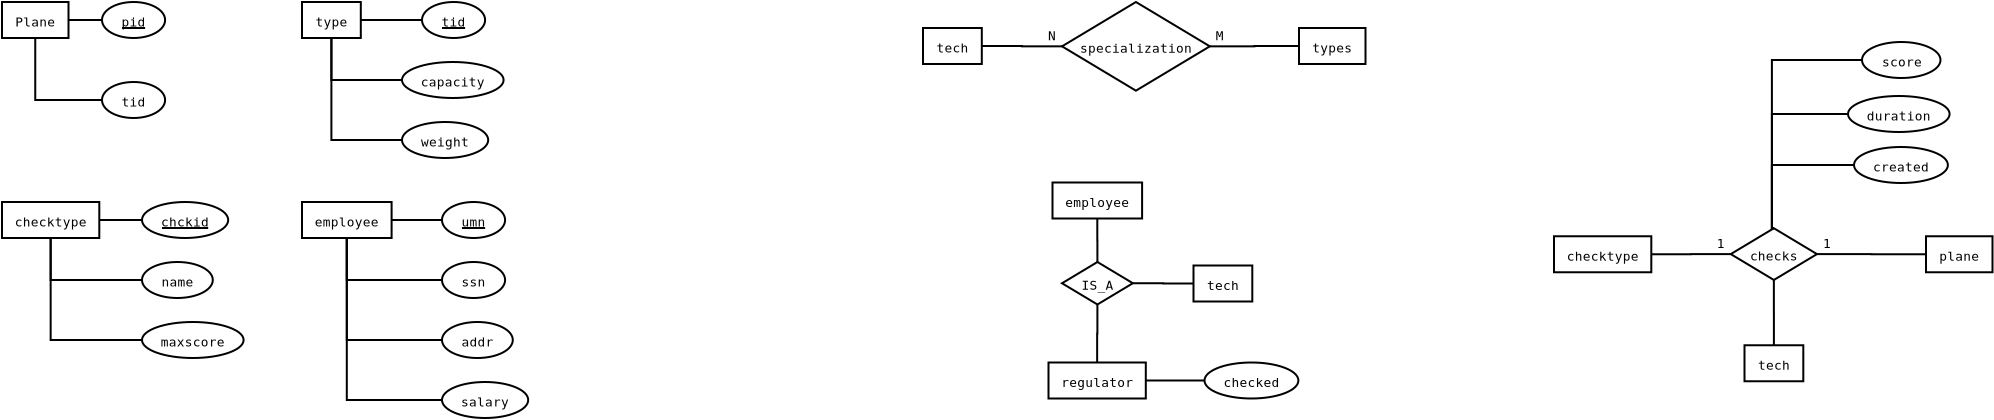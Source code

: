 <?xml version="1.0" encoding="UTF-8"?>
<dia:diagram xmlns:dia="http://www.lysator.liu.se/~alla/dia/">
  <dia:layer name="Background" visible="true" active="true">
    <dia:group>
      <dia:object type="ER - Attribute" version="0" id="O0">
        <dia:attribute name="obj_pos">
          <dia:point val="78,2"/>
        </dia:attribute>
        <dia:attribute name="obj_bb">
          <dia:rectangle val="77.95,1.95;81.975,3.85"/>
        </dia:attribute>
        <dia:attribute name="elem_corner">
          <dia:point val="78,2"/>
        </dia:attribute>
        <dia:attribute name="elem_width">
          <dia:real val="3.925"/>
        </dia:attribute>
        <dia:attribute name="elem_height">
          <dia:real val="1.8"/>
        </dia:attribute>
        <dia:attribute name="border_width">
          <dia:real val="0.1"/>
        </dia:attribute>
        <dia:attribute name="border_color">
          <dia:color val="#000000"/>
        </dia:attribute>
        <dia:attribute name="inner_color">
          <dia:color val="#ffffff"/>
        </dia:attribute>
        <dia:attribute name="name">
          <dia:string>#score#</dia:string>
        </dia:attribute>
        <dia:attribute name="key">
          <dia:boolean val="false"/>
        </dia:attribute>
        <dia:attribute name="weak_key">
          <dia:boolean val="false"/>
        </dia:attribute>
        <dia:attribute name="derived">
          <dia:boolean val="false"/>
        </dia:attribute>
        <dia:attribute name="multivalued">
          <dia:boolean val="false"/>
        </dia:attribute>
        <dia:attribute name="font">
          <dia:font family="monospace" style="0" name="Courier"/>
        </dia:attribute>
        <dia:attribute name="font_height">
          <dia:real val="0.8"/>
        </dia:attribute>
      </dia:object>
      <dia:group>
        <dia:object type="ER - Relationship" version="0" id="O1">
          <dia:attribute name="obj_pos">
            <dia:point val="71.438,11.312"/>
          </dia:attribute>
          <dia:attribute name="obj_bb">
            <dia:rectangle val="70.703,11.262;76.483,13.948"/>
          </dia:attribute>
          <dia:attribute name="elem_corner">
            <dia:point val="71.438,11.312"/>
          </dia:attribute>
          <dia:attribute name="elem_width">
            <dia:real val="4.31"/>
          </dia:attribute>
          <dia:attribute name="elem_height">
            <dia:real val="2.586"/>
          </dia:attribute>
          <dia:attribute name="border_width">
            <dia:real val="0.1"/>
          </dia:attribute>
          <dia:attribute name="border_color">
            <dia:color val="#000000"/>
          </dia:attribute>
          <dia:attribute name="inner_color">
            <dia:color val="#ffffff"/>
          </dia:attribute>
          <dia:attribute name="name">
            <dia:string>#checks#</dia:string>
          </dia:attribute>
          <dia:attribute name="left_card">
            <dia:string>#1#</dia:string>
          </dia:attribute>
          <dia:attribute name="right_card">
            <dia:string>#1#</dia:string>
          </dia:attribute>
          <dia:attribute name="identifying">
            <dia:boolean val="false"/>
          </dia:attribute>
          <dia:attribute name="rotated">
            <dia:boolean val="false"/>
          </dia:attribute>
          <dia:attribute name="font">
            <dia:font family="monospace" style="0" name="Courier"/>
          </dia:attribute>
          <dia:attribute name="font_height">
            <dia:real val="0.8"/>
          </dia:attribute>
        </dia:object>
        <dia:object type="ER - Entity" version="0" id="O2">
          <dia:attribute name="obj_pos">
            <dia:point val="62.6,11.713"/>
          </dia:attribute>
          <dia:attribute name="obj_bb">
            <dia:rectangle val="62.55,11.662;67.515,13.562"/>
          </dia:attribute>
          <dia:attribute name="elem_corner">
            <dia:point val="62.6,11.713"/>
          </dia:attribute>
          <dia:attribute name="elem_width">
            <dia:real val="4.865"/>
          </dia:attribute>
          <dia:attribute name="elem_height">
            <dia:real val="1.8"/>
          </dia:attribute>
          <dia:attribute name="border_width">
            <dia:real val="0.1"/>
          </dia:attribute>
          <dia:attribute name="border_color">
            <dia:color val="#000000"/>
          </dia:attribute>
          <dia:attribute name="inner_color">
            <dia:color val="#ffffff"/>
          </dia:attribute>
          <dia:attribute name="name">
            <dia:string>#checktype#</dia:string>
          </dia:attribute>
          <dia:attribute name="weak">
            <dia:boolean val="false"/>
          </dia:attribute>
          <dia:attribute name="associative">
            <dia:boolean val="false"/>
          </dia:attribute>
          <dia:attribute name="font">
            <dia:font family="monospace" style="0" name="Courier"/>
          </dia:attribute>
          <dia:attribute name="font_height">
            <dia:real val="0.8"/>
          </dia:attribute>
        </dia:object>
        <dia:object type="ER - Participation" version="1" id="O3">
          <dia:attribute name="obj_pos">
            <dia:point val="67.465,12.613"/>
          </dia:attribute>
          <dia:attribute name="obj_bb">
            <dia:rectangle val="67.415,12.556;71.487,12.662"/>
          </dia:attribute>
          <dia:attribute name="orth_points">
            <dia:point val="67.465,12.613"/>
            <dia:point val="69.451,12.613"/>
            <dia:point val="69.451,12.605"/>
            <dia:point val="71.438,12.605"/>
          </dia:attribute>
          <dia:attribute name="orth_orient">
            <dia:enum val="0"/>
            <dia:enum val="1"/>
            <dia:enum val="0"/>
          </dia:attribute>
          <dia:attribute name="autorouting">
            <dia:boolean val="true"/>
          </dia:attribute>
          <dia:attribute name="total">
            <dia:boolean val="false"/>
          </dia:attribute>
          <dia:connections>
            <dia:connection handle="0" to="O2" connection="4"/>
            <dia:connection handle="1" to="O1" connection="0"/>
          </dia:connections>
        </dia:object>
        <dia:object type="ER - Entity" version="0" id="O4">
          <dia:attribute name="obj_pos">
            <dia:point val="81.2,11.713"/>
          </dia:attribute>
          <dia:attribute name="obj_bb">
            <dia:rectangle val="81.15,11.662;84.575,13.562"/>
          </dia:attribute>
          <dia:attribute name="elem_corner">
            <dia:point val="81.2,11.713"/>
          </dia:attribute>
          <dia:attribute name="elem_width">
            <dia:real val="3.325"/>
          </dia:attribute>
          <dia:attribute name="elem_height">
            <dia:real val="1.8"/>
          </dia:attribute>
          <dia:attribute name="border_width">
            <dia:real val="0.1"/>
          </dia:attribute>
          <dia:attribute name="border_color">
            <dia:color val="#000000"/>
          </dia:attribute>
          <dia:attribute name="inner_color">
            <dia:color val="#ffffff"/>
          </dia:attribute>
          <dia:attribute name="name">
            <dia:string>#plane#</dia:string>
          </dia:attribute>
          <dia:attribute name="weak">
            <dia:boolean val="false"/>
          </dia:attribute>
          <dia:attribute name="associative">
            <dia:boolean val="false"/>
          </dia:attribute>
          <dia:attribute name="font">
            <dia:font family="monospace" style="0" name="Courier"/>
          </dia:attribute>
          <dia:attribute name="font_height">
            <dia:real val="0.8"/>
          </dia:attribute>
        </dia:object>
        <dia:object type="ER - Participation" version="1" id="O5">
          <dia:attribute name="obj_pos">
            <dia:point val="75.748,12.605"/>
          </dia:attribute>
          <dia:attribute name="obj_bb">
            <dia:rectangle val="75.698,12.556;81.25,12.662"/>
          </dia:attribute>
          <dia:attribute name="orth_points">
            <dia:point val="75.748,12.605"/>
            <dia:point val="78.474,12.605"/>
            <dia:point val="78.474,12.613"/>
            <dia:point val="81.2,12.613"/>
          </dia:attribute>
          <dia:attribute name="orth_orient">
            <dia:enum val="0"/>
            <dia:enum val="1"/>
            <dia:enum val="0"/>
          </dia:attribute>
          <dia:attribute name="autorouting">
            <dia:boolean val="true"/>
          </dia:attribute>
          <dia:attribute name="total">
            <dia:boolean val="false"/>
          </dia:attribute>
          <dia:connections>
            <dia:connection handle="0" to="O1" connection="4"/>
            <dia:connection handle="1" to="O4" connection="3"/>
          </dia:connections>
        </dia:object>
        <dia:object type="ER - Entity" version="0" id="O6">
          <dia:attribute name="obj_pos">
            <dia:point val="72.125,17.163"/>
          </dia:attribute>
          <dia:attribute name="obj_bb">
            <dia:rectangle val="72.075,17.113;75.115,19.012"/>
          </dia:attribute>
          <dia:attribute name="elem_corner">
            <dia:point val="72.125,17.163"/>
          </dia:attribute>
          <dia:attribute name="elem_width">
            <dia:real val="2.94"/>
          </dia:attribute>
          <dia:attribute name="elem_height">
            <dia:real val="1.8"/>
          </dia:attribute>
          <dia:attribute name="border_width">
            <dia:real val="0.1"/>
          </dia:attribute>
          <dia:attribute name="border_color">
            <dia:color val="#000000"/>
          </dia:attribute>
          <dia:attribute name="inner_color">
            <dia:color val="#ffffff"/>
          </dia:attribute>
          <dia:attribute name="name">
            <dia:string>#tech#</dia:string>
          </dia:attribute>
          <dia:attribute name="weak">
            <dia:boolean val="false"/>
          </dia:attribute>
          <dia:attribute name="associative">
            <dia:boolean val="false"/>
          </dia:attribute>
          <dia:attribute name="font">
            <dia:font family="monospace" style="0" name="Courier"/>
          </dia:attribute>
          <dia:attribute name="font_height">
            <dia:real val="0.8"/>
          </dia:attribute>
        </dia:object>
        <dia:object type="ER - Participation" version="1" id="O7">
          <dia:attribute name="obj_pos">
            <dia:point val="73.593,13.899"/>
          </dia:attribute>
          <dia:attribute name="obj_bb">
            <dia:rectangle val="73.543,13.848;73.645,17.212"/>
          </dia:attribute>
          <dia:attribute name="orth_points">
            <dia:point val="73.593,13.899"/>
            <dia:point val="73.593,15.53"/>
            <dia:point val="73.595,15.53"/>
            <dia:point val="73.595,17.163"/>
          </dia:attribute>
          <dia:attribute name="orth_orient">
            <dia:enum val="1"/>
            <dia:enum val="0"/>
            <dia:enum val="1"/>
          </dia:attribute>
          <dia:attribute name="autorouting">
            <dia:boolean val="true"/>
          </dia:attribute>
          <dia:attribute name="total">
            <dia:boolean val="false"/>
          </dia:attribute>
          <dia:connections>
            <dia:connection handle="0" to="O1" connection="6"/>
            <dia:connection handle="1" to="O6" connection="1"/>
          </dia:connections>
        </dia:object>
        <dia:object type="ER - Attribute" version="0" id="O8">
          <dia:attribute name="obj_pos">
            <dia:point val="77.6,7.25"/>
          </dia:attribute>
          <dia:attribute name="obj_bb">
            <dia:rectangle val="77.55,7.2;82.345,9.1"/>
          </dia:attribute>
          <dia:attribute name="elem_corner">
            <dia:point val="77.6,7.25"/>
          </dia:attribute>
          <dia:attribute name="elem_width">
            <dia:real val="4.695"/>
          </dia:attribute>
          <dia:attribute name="elem_height">
            <dia:real val="1.8"/>
          </dia:attribute>
          <dia:attribute name="border_width">
            <dia:real val="0.1"/>
          </dia:attribute>
          <dia:attribute name="border_color">
            <dia:color val="#000000"/>
          </dia:attribute>
          <dia:attribute name="inner_color">
            <dia:color val="#ffffff"/>
          </dia:attribute>
          <dia:attribute name="name">
            <dia:string>#created#</dia:string>
          </dia:attribute>
          <dia:attribute name="key">
            <dia:boolean val="false"/>
          </dia:attribute>
          <dia:attribute name="weak_key">
            <dia:boolean val="false"/>
          </dia:attribute>
          <dia:attribute name="derived">
            <dia:boolean val="false"/>
          </dia:attribute>
          <dia:attribute name="multivalued">
            <dia:boolean val="false"/>
          </dia:attribute>
          <dia:attribute name="font">
            <dia:font family="monospace" style="0" name="Courier"/>
          </dia:attribute>
          <dia:attribute name="font_height">
            <dia:real val="0.8"/>
          </dia:attribute>
        </dia:object>
        <dia:object type="ER - Attribute" version="0" id="O9">
          <dia:attribute name="obj_pos">
            <dia:point val="77.3,4.7"/>
          </dia:attribute>
          <dia:attribute name="obj_bb">
            <dia:rectangle val="77.25,4.65;82.43,6.55"/>
          </dia:attribute>
          <dia:attribute name="elem_corner">
            <dia:point val="77.3,4.7"/>
          </dia:attribute>
          <dia:attribute name="elem_width">
            <dia:real val="5.08"/>
          </dia:attribute>
          <dia:attribute name="elem_height">
            <dia:real val="1.8"/>
          </dia:attribute>
          <dia:attribute name="border_width">
            <dia:real val="0.1"/>
          </dia:attribute>
          <dia:attribute name="border_color">
            <dia:color val="#000000"/>
          </dia:attribute>
          <dia:attribute name="inner_color">
            <dia:color val="#ffffff"/>
          </dia:attribute>
          <dia:attribute name="name">
            <dia:string>#duration#</dia:string>
          </dia:attribute>
          <dia:attribute name="key">
            <dia:boolean val="false"/>
          </dia:attribute>
          <dia:attribute name="weak_key">
            <dia:boolean val="false"/>
          </dia:attribute>
          <dia:attribute name="derived">
            <dia:boolean val="false"/>
          </dia:attribute>
          <dia:attribute name="multivalued">
            <dia:boolean val="false"/>
          </dia:attribute>
          <dia:attribute name="font">
            <dia:font family="monospace" style="0" name="Courier"/>
          </dia:attribute>
          <dia:attribute name="font_height">
            <dia:real val="0.8"/>
          </dia:attribute>
        </dia:object>
        <dia:object type="ER - Participation" version="1" id="O10">
          <dia:attribute name="obj_pos">
            <dia:point val="73.593,11.312"/>
          </dia:attribute>
          <dia:attribute name="obj_bb">
            <dia:rectangle val="73.445,2.85;78.05,11.363"/>
          </dia:attribute>
          <dia:attribute name="orth_points">
            <dia:point val="73.593,11.312"/>
            <dia:point val="73.495,11.312"/>
            <dia:point val="73.495,2.9"/>
            <dia:point val="78,2.9"/>
          </dia:attribute>
          <dia:attribute name="orth_orient">
            <dia:enum val="0"/>
            <dia:enum val="1"/>
            <dia:enum val="0"/>
          </dia:attribute>
          <dia:attribute name="autorouting">
            <dia:boolean val="false"/>
          </dia:attribute>
          <dia:attribute name="total">
            <dia:boolean val="false"/>
          </dia:attribute>
          <dia:connections>
            <dia:connection handle="0" to="O1" connection="2"/>
          </dia:connections>
        </dia:object>
        <dia:object type="ER - Participation" version="1" id="O11">
          <dia:attribute name="obj_pos">
            <dia:point val="77.3,5.6"/>
          </dia:attribute>
          <dia:attribute name="obj_bb">
            <dia:rectangle val="73.445,5.55;77.35,11.363"/>
          </dia:attribute>
          <dia:attribute name="orth_points">
            <dia:point val="77.3,5.6"/>
            <dia:point val="73.495,5.6"/>
            <dia:point val="73.495,11.312"/>
            <dia:point val="73.593,11.312"/>
          </dia:attribute>
          <dia:attribute name="orth_orient">
            <dia:enum val="0"/>
            <dia:enum val="1"/>
            <dia:enum val="0"/>
          </dia:attribute>
          <dia:attribute name="autorouting">
            <dia:boolean val="false"/>
          </dia:attribute>
          <dia:attribute name="total">
            <dia:boolean val="false"/>
          </dia:attribute>
          <dia:connections>
            <dia:connection handle="0" to="O9" connection="3"/>
            <dia:connection handle="1" to="O1" connection="2"/>
          </dia:connections>
        </dia:object>
        <dia:object type="ER - Participation" version="1" id="O12">
          <dia:attribute name="obj_pos">
            <dia:point val="77.6,8.15"/>
          </dia:attribute>
          <dia:attribute name="obj_bb">
            <dia:rectangle val="73.445,8.1;77.65,11.363"/>
          </dia:attribute>
          <dia:attribute name="orth_points">
            <dia:point val="77.6,8.15"/>
            <dia:point val="73.495,8.15"/>
            <dia:point val="73.495,11.312"/>
            <dia:point val="73.593,11.312"/>
          </dia:attribute>
          <dia:attribute name="orth_orient">
            <dia:enum val="0"/>
            <dia:enum val="1"/>
            <dia:enum val="0"/>
          </dia:attribute>
          <dia:attribute name="autorouting">
            <dia:boolean val="false"/>
          </dia:attribute>
          <dia:attribute name="total">
            <dia:boolean val="false"/>
          </dia:attribute>
          <dia:connections>
            <dia:connection handle="0" to="O8" connection="3"/>
            <dia:connection handle="1" to="O1" connection="2"/>
          </dia:connections>
        </dia:object>
      </dia:group>
    </dia:group>
    <dia:group>
      <dia:group>
        <dia:object type="ER - Entity" version="0" id="O13">
          <dia:attribute name="obj_pos">
            <dia:point val="-15,0"/>
          </dia:attribute>
          <dia:attribute name="obj_bb">
            <dia:rectangle val="-15.05,-0.05;-11.625,1.85"/>
          </dia:attribute>
          <dia:attribute name="elem_corner">
            <dia:point val="-15,0"/>
          </dia:attribute>
          <dia:attribute name="elem_width">
            <dia:real val="3.325"/>
          </dia:attribute>
          <dia:attribute name="elem_height">
            <dia:real val="1.8"/>
          </dia:attribute>
          <dia:attribute name="border_width">
            <dia:real val="0.1"/>
          </dia:attribute>
          <dia:attribute name="border_color">
            <dia:color val="#000000"/>
          </dia:attribute>
          <dia:attribute name="inner_color">
            <dia:color val="#ffffff"/>
          </dia:attribute>
          <dia:attribute name="name">
            <dia:string>#Plane#</dia:string>
          </dia:attribute>
          <dia:attribute name="weak">
            <dia:boolean val="false"/>
          </dia:attribute>
          <dia:attribute name="associative">
            <dia:boolean val="false"/>
          </dia:attribute>
          <dia:attribute name="font">
            <dia:font family="monospace" style="0" name="Courier"/>
          </dia:attribute>
          <dia:attribute name="font_height">
            <dia:real val="0.8"/>
          </dia:attribute>
        </dia:object>
        <dia:object type="ER - Attribute" version="0" id="O14">
          <dia:attribute name="obj_pos">
            <dia:point val="-10,0"/>
          </dia:attribute>
          <dia:attribute name="obj_bb">
            <dia:rectangle val="-10.05,-0.05;-6.795,1.85"/>
          </dia:attribute>
          <dia:attribute name="elem_corner">
            <dia:point val="-10,0"/>
          </dia:attribute>
          <dia:attribute name="elem_width">
            <dia:real val="3.155"/>
          </dia:attribute>
          <dia:attribute name="elem_height">
            <dia:real val="1.8"/>
          </dia:attribute>
          <dia:attribute name="border_width">
            <dia:real val="0.1"/>
          </dia:attribute>
          <dia:attribute name="border_color">
            <dia:color val="#000000"/>
          </dia:attribute>
          <dia:attribute name="inner_color">
            <dia:color val="#ffffff"/>
          </dia:attribute>
          <dia:attribute name="name">
            <dia:string>#pid#</dia:string>
          </dia:attribute>
          <dia:attribute name="key">
            <dia:boolean val="true"/>
          </dia:attribute>
          <dia:attribute name="weak_key">
            <dia:boolean val="false"/>
          </dia:attribute>
          <dia:attribute name="derived">
            <dia:boolean val="false"/>
          </dia:attribute>
          <dia:attribute name="multivalued">
            <dia:boolean val="false"/>
          </dia:attribute>
          <dia:attribute name="font">
            <dia:font family="monospace" style="0" name="Courier"/>
          </dia:attribute>
          <dia:attribute name="font_height">
            <dia:real val="0.8"/>
          </dia:attribute>
        </dia:object>
        <dia:object type="ER - Attribute" version="0" id="O15">
          <dia:attribute name="obj_pos">
            <dia:point val="-10,4"/>
          </dia:attribute>
          <dia:attribute name="obj_bb">
            <dia:rectangle val="-10.05,3.95;-6.795,5.85"/>
          </dia:attribute>
          <dia:attribute name="elem_corner">
            <dia:point val="-10,4"/>
          </dia:attribute>
          <dia:attribute name="elem_width">
            <dia:real val="3.155"/>
          </dia:attribute>
          <dia:attribute name="elem_height">
            <dia:real val="1.8"/>
          </dia:attribute>
          <dia:attribute name="border_width">
            <dia:real val="0.1"/>
          </dia:attribute>
          <dia:attribute name="border_color">
            <dia:color val="#000000"/>
          </dia:attribute>
          <dia:attribute name="inner_color">
            <dia:color val="#ffffff"/>
          </dia:attribute>
          <dia:attribute name="name">
            <dia:string>#tid#</dia:string>
          </dia:attribute>
          <dia:attribute name="key">
            <dia:boolean val="false"/>
          </dia:attribute>
          <dia:attribute name="weak_key">
            <dia:boolean val="false"/>
          </dia:attribute>
          <dia:attribute name="derived">
            <dia:boolean val="false"/>
          </dia:attribute>
          <dia:attribute name="multivalued">
            <dia:boolean val="false"/>
          </dia:attribute>
          <dia:attribute name="font">
            <dia:font family="monospace" style="0" name="Courier"/>
          </dia:attribute>
          <dia:attribute name="font_height">
            <dia:real val="0.8"/>
          </dia:attribute>
        </dia:object>
        <dia:object type="ER - Participation" version="1" id="O16">
          <dia:attribute name="obj_pos">
            <dia:point val="-11.675,0.9"/>
          </dia:attribute>
          <dia:attribute name="obj_bb">
            <dia:rectangle val="-11.675,0.85;-9.929,0.95"/>
          </dia:attribute>
          <dia:attribute name="orth_points">
            <dia:point val="-11.675,0.9"/>
            <dia:point val="-11.675,0.9"/>
            <dia:point val="-10,0.9"/>
            <dia:point val="-10,0.9"/>
          </dia:attribute>
          <dia:attribute name="orth_orient">
            <dia:enum val="0"/>
            <dia:enum val="1"/>
            <dia:enum val="0"/>
          </dia:attribute>
          <dia:attribute name="autorouting">
            <dia:boolean val="true"/>
          </dia:attribute>
          <dia:attribute name="total">
            <dia:boolean val="false"/>
          </dia:attribute>
          <dia:connections>
            <dia:connection handle="0" to="O13" connection="4"/>
            <dia:connection handle="1" to="O14" connection="3"/>
          </dia:connections>
        </dia:object>
        <dia:object type="ER - Participation" version="1" id="O17">
          <dia:attribute name="obj_pos">
            <dia:point val="-13.338,1.8"/>
          </dia:attribute>
          <dia:attribute name="obj_bb">
            <dia:rectangle val="-13.387,1.75;-9.95,4.95"/>
          </dia:attribute>
          <dia:attribute name="orth_points">
            <dia:point val="-13.338,1.8"/>
            <dia:point val="-13.338,4.9"/>
            <dia:point val="-10,4.9"/>
          </dia:attribute>
          <dia:attribute name="orth_orient">
            <dia:enum val="1"/>
            <dia:enum val="0"/>
          </dia:attribute>
          <dia:attribute name="autorouting">
            <dia:boolean val="true"/>
          </dia:attribute>
          <dia:attribute name="total">
            <dia:boolean val="false"/>
          </dia:attribute>
          <dia:connections>
            <dia:connection handle="0" to="O13" connection="6"/>
            <dia:connection handle="1" to="O15" connection="3"/>
          </dia:connections>
        </dia:object>
      </dia:group>
      <dia:group>
        <dia:object type="ER - Entity" version="0" id="O18">
          <dia:attribute name="obj_pos">
            <dia:point val="0,0"/>
          </dia:attribute>
          <dia:attribute name="obj_bb">
            <dia:rectangle val="-0.05,-0.05;2.99,1.85"/>
          </dia:attribute>
          <dia:attribute name="elem_corner">
            <dia:point val="0,0"/>
          </dia:attribute>
          <dia:attribute name="elem_width">
            <dia:real val="2.94"/>
          </dia:attribute>
          <dia:attribute name="elem_height">
            <dia:real val="1.8"/>
          </dia:attribute>
          <dia:attribute name="border_width">
            <dia:real val="0.1"/>
          </dia:attribute>
          <dia:attribute name="border_color">
            <dia:color val="#000000"/>
          </dia:attribute>
          <dia:attribute name="inner_color">
            <dia:color val="#ffffff"/>
          </dia:attribute>
          <dia:attribute name="name">
            <dia:string>#type#</dia:string>
          </dia:attribute>
          <dia:attribute name="weak">
            <dia:boolean val="false"/>
          </dia:attribute>
          <dia:attribute name="associative">
            <dia:boolean val="false"/>
          </dia:attribute>
          <dia:attribute name="font">
            <dia:font family="monospace" style="0" name="Courier"/>
          </dia:attribute>
          <dia:attribute name="font_height">
            <dia:real val="0.8"/>
          </dia:attribute>
        </dia:object>
        <dia:object type="ER - Attribute" version="0" id="O19">
          <dia:attribute name="obj_pos">
            <dia:point val="6,0"/>
          </dia:attribute>
          <dia:attribute name="obj_bb">
            <dia:rectangle val="5.95,-0.05;9.205,1.85"/>
          </dia:attribute>
          <dia:attribute name="elem_corner">
            <dia:point val="6,0"/>
          </dia:attribute>
          <dia:attribute name="elem_width">
            <dia:real val="3.155"/>
          </dia:attribute>
          <dia:attribute name="elem_height">
            <dia:real val="1.8"/>
          </dia:attribute>
          <dia:attribute name="border_width">
            <dia:real val="0.1"/>
          </dia:attribute>
          <dia:attribute name="border_color">
            <dia:color val="#000000"/>
          </dia:attribute>
          <dia:attribute name="inner_color">
            <dia:color val="#ffffff"/>
          </dia:attribute>
          <dia:attribute name="name">
            <dia:string>#tid#</dia:string>
          </dia:attribute>
          <dia:attribute name="key">
            <dia:boolean val="true"/>
          </dia:attribute>
          <dia:attribute name="weak_key">
            <dia:boolean val="false"/>
          </dia:attribute>
          <dia:attribute name="derived">
            <dia:boolean val="false"/>
          </dia:attribute>
          <dia:attribute name="multivalued">
            <dia:boolean val="false"/>
          </dia:attribute>
          <dia:attribute name="font">
            <dia:font family="monospace" style="0" name="Courier"/>
          </dia:attribute>
          <dia:attribute name="font_height">
            <dia:real val="0.8"/>
          </dia:attribute>
        </dia:object>
        <dia:object type="ER - Attribute" version="0" id="O20">
          <dia:attribute name="obj_pos">
            <dia:point val="5,3"/>
          </dia:attribute>
          <dia:attribute name="obj_bb">
            <dia:rectangle val="4.95,2.95;10.13,4.85"/>
          </dia:attribute>
          <dia:attribute name="elem_corner">
            <dia:point val="5,3"/>
          </dia:attribute>
          <dia:attribute name="elem_width">
            <dia:real val="5.08"/>
          </dia:attribute>
          <dia:attribute name="elem_height">
            <dia:real val="1.8"/>
          </dia:attribute>
          <dia:attribute name="border_width">
            <dia:real val="0.1"/>
          </dia:attribute>
          <dia:attribute name="border_color">
            <dia:color val="#000000"/>
          </dia:attribute>
          <dia:attribute name="inner_color">
            <dia:color val="#ffffff"/>
          </dia:attribute>
          <dia:attribute name="name">
            <dia:string>#capacity#</dia:string>
          </dia:attribute>
          <dia:attribute name="key">
            <dia:boolean val="false"/>
          </dia:attribute>
          <dia:attribute name="weak_key">
            <dia:boolean val="false"/>
          </dia:attribute>
          <dia:attribute name="derived">
            <dia:boolean val="false"/>
          </dia:attribute>
          <dia:attribute name="multivalued">
            <dia:boolean val="false"/>
          </dia:attribute>
          <dia:attribute name="font">
            <dia:font family="monospace" style="0" name="Courier"/>
          </dia:attribute>
          <dia:attribute name="font_height">
            <dia:real val="0.8"/>
          </dia:attribute>
        </dia:object>
        <dia:object type="ER - Attribute" version="0" id="O21">
          <dia:attribute name="obj_pos">
            <dia:point val="5,6"/>
          </dia:attribute>
          <dia:attribute name="obj_bb">
            <dia:rectangle val="4.95,5.95;9.36,7.85"/>
          </dia:attribute>
          <dia:attribute name="elem_corner">
            <dia:point val="5,6"/>
          </dia:attribute>
          <dia:attribute name="elem_width">
            <dia:real val="4.31"/>
          </dia:attribute>
          <dia:attribute name="elem_height">
            <dia:real val="1.8"/>
          </dia:attribute>
          <dia:attribute name="border_width">
            <dia:real val="0.1"/>
          </dia:attribute>
          <dia:attribute name="border_color">
            <dia:color val="#000000"/>
          </dia:attribute>
          <dia:attribute name="inner_color">
            <dia:color val="#ffffff"/>
          </dia:attribute>
          <dia:attribute name="name">
            <dia:string>#weight#</dia:string>
          </dia:attribute>
          <dia:attribute name="key">
            <dia:boolean val="false"/>
          </dia:attribute>
          <dia:attribute name="weak_key">
            <dia:boolean val="false"/>
          </dia:attribute>
          <dia:attribute name="derived">
            <dia:boolean val="false"/>
          </dia:attribute>
          <dia:attribute name="multivalued">
            <dia:boolean val="false"/>
          </dia:attribute>
          <dia:attribute name="font">
            <dia:font family="monospace" style="0" name="Courier"/>
          </dia:attribute>
          <dia:attribute name="font_height">
            <dia:real val="0.8"/>
          </dia:attribute>
        </dia:object>
        <dia:object type="ER - Participation" version="1" id="O22">
          <dia:attribute name="obj_pos">
            <dia:point val="2.94,0.9"/>
          </dia:attribute>
          <dia:attribute name="obj_bb">
            <dia:rectangle val="2.94,0.85;6.071,0.95"/>
          </dia:attribute>
          <dia:attribute name="orth_points">
            <dia:point val="2.94,0.9"/>
            <dia:point val="2.94,0.9"/>
            <dia:point val="6,0.9"/>
            <dia:point val="6,0.9"/>
          </dia:attribute>
          <dia:attribute name="orth_orient">
            <dia:enum val="0"/>
            <dia:enum val="1"/>
            <dia:enum val="0"/>
          </dia:attribute>
          <dia:attribute name="autorouting">
            <dia:boolean val="true"/>
          </dia:attribute>
          <dia:attribute name="total">
            <dia:boolean val="false"/>
          </dia:attribute>
          <dia:connections>
            <dia:connection handle="0" to="O18" connection="4"/>
            <dia:connection handle="1" to="O19" connection="3"/>
          </dia:connections>
        </dia:object>
        <dia:object type="ER - Participation" version="1" id="O23">
          <dia:attribute name="obj_pos">
            <dia:point val="1.47,1.8"/>
          </dia:attribute>
          <dia:attribute name="obj_bb">
            <dia:rectangle val="1.42,1.75;5.05,3.95"/>
          </dia:attribute>
          <dia:attribute name="orth_points">
            <dia:point val="1.47,1.8"/>
            <dia:point val="1.47,3.9"/>
            <dia:point val="5,3.9"/>
          </dia:attribute>
          <dia:attribute name="orth_orient">
            <dia:enum val="1"/>
            <dia:enum val="0"/>
          </dia:attribute>
          <dia:attribute name="autorouting">
            <dia:boolean val="true"/>
          </dia:attribute>
          <dia:attribute name="total">
            <dia:boolean val="false"/>
          </dia:attribute>
          <dia:connections>
            <dia:connection handle="0" to="O18" connection="6"/>
            <dia:connection handle="1" to="O20" connection="3"/>
          </dia:connections>
        </dia:object>
        <dia:object type="ER - Participation" version="1" id="O24">
          <dia:attribute name="obj_pos">
            <dia:point val="1.47,1.8"/>
          </dia:attribute>
          <dia:attribute name="obj_bb">
            <dia:rectangle val="1.42,1.75;5.05,6.95"/>
          </dia:attribute>
          <dia:attribute name="orth_points">
            <dia:point val="1.47,1.8"/>
            <dia:point val="1.47,6.9"/>
            <dia:point val="5,6.9"/>
          </dia:attribute>
          <dia:attribute name="orth_orient">
            <dia:enum val="1"/>
            <dia:enum val="0"/>
          </dia:attribute>
          <dia:attribute name="autorouting">
            <dia:boolean val="true"/>
          </dia:attribute>
          <dia:attribute name="total">
            <dia:boolean val="false"/>
          </dia:attribute>
          <dia:connections>
            <dia:connection handle="0" to="O18" connection="6"/>
            <dia:connection handle="1" to="O21" connection="3"/>
          </dia:connections>
        </dia:object>
      </dia:group>
      <dia:group>
        <dia:object type="ER - Entity" version="0" id="O25">
          <dia:attribute name="obj_pos">
            <dia:point val="0,10"/>
          </dia:attribute>
          <dia:attribute name="obj_bb">
            <dia:rectangle val="-0.05,9.95;4.53,11.85"/>
          </dia:attribute>
          <dia:attribute name="elem_corner">
            <dia:point val="0,10"/>
          </dia:attribute>
          <dia:attribute name="elem_width">
            <dia:real val="4.48"/>
          </dia:attribute>
          <dia:attribute name="elem_height">
            <dia:real val="1.8"/>
          </dia:attribute>
          <dia:attribute name="border_width">
            <dia:real val="0.1"/>
          </dia:attribute>
          <dia:attribute name="border_color">
            <dia:color val="#000000"/>
          </dia:attribute>
          <dia:attribute name="inner_color">
            <dia:color val="#ffffff"/>
          </dia:attribute>
          <dia:attribute name="name">
            <dia:string>#employee#</dia:string>
          </dia:attribute>
          <dia:attribute name="weak">
            <dia:boolean val="false"/>
          </dia:attribute>
          <dia:attribute name="associative">
            <dia:boolean val="false"/>
          </dia:attribute>
          <dia:attribute name="font">
            <dia:font family="monospace" style="0" name="Courier"/>
          </dia:attribute>
          <dia:attribute name="font_height">
            <dia:real val="0.8"/>
          </dia:attribute>
        </dia:object>
        <dia:object type="ER - Attribute" version="0" id="O26">
          <dia:attribute name="obj_pos">
            <dia:point val="7,10"/>
          </dia:attribute>
          <dia:attribute name="obj_bb">
            <dia:rectangle val="6.95,9.95;10.205,11.85"/>
          </dia:attribute>
          <dia:attribute name="elem_corner">
            <dia:point val="7,10"/>
          </dia:attribute>
          <dia:attribute name="elem_width">
            <dia:real val="3.155"/>
          </dia:attribute>
          <dia:attribute name="elem_height">
            <dia:real val="1.8"/>
          </dia:attribute>
          <dia:attribute name="border_width">
            <dia:real val="0.1"/>
          </dia:attribute>
          <dia:attribute name="border_color">
            <dia:color val="#000000"/>
          </dia:attribute>
          <dia:attribute name="inner_color">
            <dia:color val="#ffffff"/>
          </dia:attribute>
          <dia:attribute name="name">
            <dia:string>#umn#</dia:string>
          </dia:attribute>
          <dia:attribute name="key">
            <dia:boolean val="true"/>
          </dia:attribute>
          <dia:attribute name="weak_key">
            <dia:boolean val="false"/>
          </dia:attribute>
          <dia:attribute name="derived">
            <dia:boolean val="false"/>
          </dia:attribute>
          <dia:attribute name="multivalued">
            <dia:boolean val="false"/>
          </dia:attribute>
          <dia:attribute name="font">
            <dia:font family="monospace" style="0" name="Courier"/>
          </dia:attribute>
          <dia:attribute name="font_height">
            <dia:real val="0.8"/>
          </dia:attribute>
        </dia:object>
        <dia:object type="ER - Attribute" version="0" id="O27">
          <dia:attribute name="obj_pos">
            <dia:point val="7,13"/>
          </dia:attribute>
          <dia:attribute name="obj_bb">
            <dia:rectangle val="6.95,12.95;10.205,14.85"/>
          </dia:attribute>
          <dia:attribute name="elem_corner">
            <dia:point val="7,13"/>
          </dia:attribute>
          <dia:attribute name="elem_width">
            <dia:real val="3.155"/>
          </dia:attribute>
          <dia:attribute name="elem_height">
            <dia:real val="1.8"/>
          </dia:attribute>
          <dia:attribute name="border_width">
            <dia:real val="0.1"/>
          </dia:attribute>
          <dia:attribute name="border_color">
            <dia:color val="#000000"/>
          </dia:attribute>
          <dia:attribute name="inner_color">
            <dia:color val="#ffffff"/>
          </dia:attribute>
          <dia:attribute name="name">
            <dia:string>#ssn#</dia:string>
          </dia:attribute>
          <dia:attribute name="key">
            <dia:boolean val="false"/>
          </dia:attribute>
          <dia:attribute name="weak_key">
            <dia:boolean val="false"/>
          </dia:attribute>
          <dia:attribute name="derived">
            <dia:boolean val="false"/>
          </dia:attribute>
          <dia:attribute name="multivalued">
            <dia:boolean val="false"/>
          </dia:attribute>
          <dia:attribute name="font">
            <dia:font family="monospace" style="0" name="Courier"/>
          </dia:attribute>
          <dia:attribute name="font_height">
            <dia:real val="0.8"/>
          </dia:attribute>
        </dia:object>
        <dia:object type="ER - Attribute" version="0" id="O28">
          <dia:attribute name="obj_pos">
            <dia:point val="7,16"/>
          </dia:attribute>
          <dia:attribute name="obj_bb">
            <dia:rectangle val="6.95,15.95;10.59,17.85"/>
          </dia:attribute>
          <dia:attribute name="elem_corner">
            <dia:point val="7,16"/>
          </dia:attribute>
          <dia:attribute name="elem_width">
            <dia:real val="3.54"/>
          </dia:attribute>
          <dia:attribute name="elem_height">
            <dia:real val="1.8"/>
          </dia:attribute>
          <dia:attribute name="border_width">
            <dia:real val="0.1"/>
          </dia:attribute>
          <dia:attribute name="border_color">
            <dia:color val="#000000"/>
          </dia:attribute>
          <dia:attribute name="inner_color">
            <dia:color val="#ffffff"/>
          </dia:attribute>
          <dia:attribute name="name">
            <dia:string>#addr#</dia:string>
          </dia:attribute>
          <dia:attribute name="key">
            <dia:boolean val="false"/>
          </dia:attribute>
          <dia:attribute name="weak_key">
            <dia:boolean val="false"/>
          </dia:attribute>
          <dia:attribute name="derived">
            <dia:boolean val="false"/>
          </dia:attribute>
          <dia:attribute name="multivalued">
            <dia:boolean val="false"/>
          </dia:attribute>
          <dia:attribute name="font">
            <dia:font family="monospace" style="0" name="Courier"/>
          </dia:attribute>
          <dia:attribute name="font_height">
            <dia:real val="0.8"/>
          </dia:attribute>
        </dia:object>
        <dia:object type="ER - Attribute" version="0" id="O29">
          <dia:attribute name="obj_pos">
            <dia:point val="7,19"/>
          </dia:attribute>
          <dia:attribute name="obj_bb">
            <dia:rectangle val="6.95,18.95;11.36,20.85"/>
          </dia:attribute>
          <dia:attribute name="elem_corner">
            <dia:point val="7,19"/>
          </dia:attribute>
          <dia:attribute name="elem_width">
            <dia:real val="4.31"/>
          </dia:attribute>
          <dia:attribute name="elem_height">
            <dia:real val="1.8"/>
          </dia:attribute>
          <dia:attribute name="border_width">
            <dia:real val="0.1"/>
          </dia:attribute>
          <dia:attribute name="border_color">
            <dia:color val="#000000"/>
          </dia:attribute>
          <dia:attribute name="inner_color">
            <dia:color val="#ffffff"/>
          </dia:attribute>
          <dia:attribute name="name">
            <dia:string>#salary#</dia:string>
          </dia:attribute>
          <dia:attribute name="key">
            <dia:boolean val="false"/>
          </dia:attribute>
          <dia:attribute name="weak_key">
            <dia:boolean val="false"/>
          </dia:attribute>
          <dia:attribute name="derived">
            <dia:boolean val="false"/>
          </dia:attribute>
          <dia:attribute name="multivalued">
            <dia:boolean val="false"/>
          </dia:attribute>
          <dia:attribute name="font">
            <dia:font family="monospace" style="0" name="Courier"/>
          </dia:attribute>
          <dia:attribute name="font_height">
            <dia:real val="0.8"/>
          </dia:attribute>
        </dia:object>
        <dia:object type="ER - Participation" version="1" id="O30">
          <dia:attribute name="obj_pos">
            <dia:point val="4.48,10.9"/>
          </dia:attribute>
          <dia:attribute name="obj_bb">
            <dia:rectangle val="4.48,10.85;7.071,10.95"/>
          </dia:attribute>
          <dia:attribute name="orth_points">
            <dia:point val="4.48,10.9"/>
            <dia:point val="4.48,10.9"/>
            <dia:point val="7,10.9"/>
            <dia:point val="7,10.9"/>
          </dia:attribute>
          <dia:attribute name="orth_orient">
            <dia:enum val="0"/>
            <dia:enum val="1"/>
            <dia:enum val="0"/>
          </dia:attribute>
          <dia:attribute name="autorouting">
            <dia:boolean val="true"/>
          </dia:attribute>
          <dia:attribute name="total">
            <dia:boolean val="false"/>
          </dia:attribute>
          <dia:connections>
            <dia:connection handle="0" to="O25" connection="4"/>
            <dia:connection handle="1" to="O26" connection="3"/>
          </dia:connections>
        </dia:object>
        <dia:object type="ER - Participation" version="1" id="O31">
          <dia:attribute name="obj_pos">
            <dia:point val="2.24,11.8"/>
          </dia:attribute>
          <dia:attribute name="obj_bb">
            <dia:rectangle val="2.19,11.75;7.05,19.95"/>
          </dia:attribute>
          <dia:attribute name="orth_points">
            <dia:point val="2.24,11.8"/>
            <dia:point val="2.24,19.9"/>
            <dia:point val="7,19.9"/>
          </dia:attribute>
          <dia:attribute name="orth_orient">
            <dia:enum val="1"/>
            <dia:enum val="0"/>
          </dia:attribute>
          <dia:attribute name="autorouting">
            <dia:boolean val="true"/>
          </dia:attribute>
          <dia:attribute name="total">
            <dia:boolean val="false"/>
          </dia:attribute>
          <dia:connections>
            <dia:connection handle="0" to="O25" connection="6"/>
            <dia:connection handle="1" to="O29" connection="3"/>
          </dia:connections>
        </dia:object>
        <dia:object type="ER - Participation" version="1" id="O32">
          <dia:attribute name="obj_pos">
            <dia:point val="7,16.9"/>
          </dia:attribute>
          <dia:attribute name="obj_bb">
            <dia:rectangle val="2.19,11.75;7.05,16.95"/>
          </dia:attribute>
          <dia:attribute name="orth_points">
            <dia:point val="7,16.9"/>
            <dia:point val="2.24,16.9"/>
            <dia:point val="2.24,11.8"/>
          </dia:attribute>
          <dia:attribute name="orth_orient">
            <dia:enum val="0"/>
            <dia:enum val="1"/>
          </dia:attribute>
          <dia:attribute name="autorouting">
            <dia:boolean val="true"/>
          </dia:attribute>
          <dia:attribute name="total">
            <dia:boolean val="false"/>
          </dia:attribute>
          <dia:connections>
            <dia:connection handle="0" to="O28" connection="3"/>
            <dia:connection handle="1" to="O25" connection="6"/>
          </dia:connections>
        </dia:object>
        <dia:object type="ER - Participation" version="1" id="O33">
          <dia:attribute name="obj_pos">
            <dia:point val="7,13.9"/>
          </dia:attribute>
          <dia:attribute name="obj_bb">
            <dia:rectangle val="2.19,11.75;7.05,13.95"/>
          </dia:attribute>
          <dia:attribute name="orth_points">
            <dia:point val="7,13.9"/>
            <dia:point val="2.24,13.9"/>
            <dia:point val="2.24,11.8"/>
          </dia:attribute>
          <dia:attribute name="orth_orient">
            <dia:enum val="0"/>
            <dia:enum val="1"/>
          </dia:attribute>
          <dia:attribute name="autorouting">
            <dia:boolean val="true"/>
          </dia:attribute>
          <dia:attribute name="total">
            <dia:boolean val="false"/>
          </dia:attribute>
          <dia:connections>
            <dia:connection handle="0" to="O27" connection="3"/>
            <dia:connection handle="1" to="O25" connection="6"/>
          </dia:connections>
        </dia:object>
      </dia:group>
      <dia:group>
        <dia:object type="ER - Entity" version="0" id="O34">
          <dia:attribute name="obj_pos">
            <dia:point val="-15,10"/>
          </dia:attribute>
          <dia:attribute name="obj_bb">
            <dia:rectangle val="-15.05,9.95;-10.085,11.85"/>
          </dia:attribute>
          <dia:attribute name="elem_corner">
            <dia:point val="-15,10"/>
          </dia:attribute>
          <dia:attribute name="elem_width">
            <dia:real val="4.865"/>
          </dia:attribute>
          <dia:attribute name="elem_height">
            <dia:real val="1.8"/>
          </dia:attribute>
          <dia:attribute name="border_width">
            <dia:real val="0.1"/>
          </dia:attribute>
          <dia:attribute name="border_color">
            <dia:color val="#000000"/>
          </dia:attribute>
          <dia:attribute name="inner_color">
            <dia:color val="#ffffff"/>
          </dia:attribute>
          <dia:attribute name="name">
            <dia:string>#checktype#</dia:string>
          </dia:attribute>
          <dia:attribute name="weak">
            <dia:boolean val="false"/>
          </dia:attribute>
          <dia:attribute name="associative">
            <dia:boolean val="false"/>
          </dia:attribute>
          <dia:attribute name="font">
            <dia:font family="monospace" style="0" name="Courier"/>
          </dia:attribute>
          <dia:attribute name="font_height">
            <dia:real val="0.8"/>
          </dia:attribute>
        </dia:object>
        <dia:object type="ER - Attribute" version="0" id="O35">
          <dia:attribute name="obj_pos">
            <dia:point val="-8,10"/>
          </dia:attribute>
          <dia:attribute name="obj_bb">
            <dia:rectangle val="-8.05,9.95;-3.64,11.85"/>
          </dia:attribute>
          <dia:attribute name="elem_corner">
            <dia:point val="-8,10"/>
          </dia:attribute>
          <dia:attribute name="elem_width">
            <dia:real val="4.31"/>
          </dia:attribute>
          <dia:attribute name="elem_height">
            <dia:real val="1.8"/>
          </dia:attribute>
          <dia:attribute name="border_width">
            <dia:real val="0.1"/>
          </dia:attribute>
          <dia:attribute name="border_color">
            <dia:color val="#000000"/>
          </dia:attribute>
          <dia:attribute name="inner_color">
            <dia:color val="#ffffff"/>
          </dia:attribute>
          <dia:attribute name="name">
            <dia:string>#chckid#</dia:string>
          </dia:attribute>
          <dia:attribute name="key">
            <dia:boolean val="true"/>
          </dia:attribute>
          <dia:attribute name="weak_key">
            <dia:boolean val="false"/>
          </dia:attribute>
          <dia:attribute name="derived">
            <dia:boolean val="false"/>
          </dia:attribute>
          <dia:attribute name="multivalued">
            <dia:boolean val="false"/>
          </dia:attribute>
          <dia:attribute name="font">
            <dia:font family="monospace" style="0" name="Courier"/>
          </dia:attribute>
          <dia:attribute name="font_height">
            <dia:real val="0.8"/>
          </dia:attribute>
        </dia:object>
        <dia:object type="ER - Attribute" version="0" id="O36">
          <dia:attribute name="obj_pos">
            <dia:point val="-8,13"/>
          </dia:attribute>
          <dia:attribute name="obj_bb">
            <dia:rectangle val="-8.05,12.95;-4.41,14.85"/>
          </dia:attribute>
          <dia:attribute name="elem_corner">
            <dia:point val="-8,13"/>
          </dia:attribute>
          <dia:attribute name="elem_width">
            <dia:real val="3.54"/>
          </dia:attribute>
          <dia:attribute name="elem_height">
            <dia:real val="1.8"/>
          </dia:attribute>
          <dia:attribute name="border_width">
            <dia:real val="0.1"/>
          </dia:attribute>
          <dia:attribute name="border_color">
            <dia:color val="#000000"/>
          </dia:attribute>
          <dia:attribute name="inner_color">
            <dia:color val="#ffffff"/>
          </dia:attribute>
          <dia:attribute name="name">
            <dia:string>#name#</dia:string>
          </dia:attribute>
          <dia:attribute name="key">
            <dia:boolean val="false"/>
          </dia:attribute>
          <dia:attribute name="weak_key">
            <dia:boolean val="false"/>
          </dia:attribute>
          <dia:attribute name="derived">
            <dia:boolean val="false"/>
          </dia:attribute>
          <dia:attribute name="multivalued">
            <dia:boolean val="false"/>
          </dia:attribute>
          <dia:attribute name="font">
            <dia:font family="monospace" style="0" name="Courier"/>
          </dia:attribute>
          <dia:attribute name="font_height">
            <dia:real val="0.8"/>
          </dia:attribute>
        </dia:object>
        <dia:object type="ER - Attribute" version="0" id="O37">
          <dia:attribute name="obj_pos">
            <dia:point val="-8,16"/>
          </dia:attribute>
          <dia:attribute name="obj_bb">
            <dia:rectangle val="-8.05,15.95;-2.87,17.85"/>
          </dia:attribute>
          <dia:attribute name="elem_corner">
            <dia:point val="-8,16"/>
          </dia:attribute>
          <dia:attribute name="elem_width">
            <dia:real val="5.08"/>
          </dia:attribute>
          <dia:attribute name="elem_height">
            <dia:real val="1.8"/>
          </dia:attribute>
          <dia:attribute name="border_width">
            <dia:real val="0.1"/>
          </dia:attribute>
          <dia:attribute name="border_color">
            <dia:color val="#000000"/>
          </dia:attribute>
          <dia:attribute name="inner_color">
            <dia:color val="#ffffff"/>
          </dia:attribute>
          <dia:attribute name="name">
            <dia:string>#maxscore#</dia:string>
          </dia:attribute>
          <dia:attribute name="key">
            <dia:boolean val="false"/>
          </dia:attribute>
          <dia:attribute name="weak_key">
            <dia:boolean val="false"/>
          </dia:attribute>
          <dia:attribute name="derived">
            <dia:boolean val="false"/>
          </dia:attribute>
          <dia:attribute name="multivalued">
            <dia:boolean val="false"/>
          </dia:attribute>
          <dia:attribute name="font">
            <dia:font family="monospace" style="0" name="Courier"/>
          </dia:attribute>
          <dia:attribute name="font_height">
            <dia:real val="0.8"/>
          </dia:attribute>
        </dia:object>
        <dia:object type="ER - Participation" version="1" id="O38">
          <dia:attribute name="obj_pos">
            <dia:point val="-10.135,10.9"/>
          </dia:attribute>
          <dia:attribute name="obj_bb">
            <dia:rectangle val="-10.135,10.85;-7.929,10.95"/>
          </dia:attribute>
          <dia:attribute name="orth_points">
            <dia:point val="-10.135,10.9"/>
            <dia:point val="-10.135,10.9"/>
            <dia:point val="-8,10.9"/>
            <dia:point val="-8,10.9"/>
          </dia:attribute>
          <dia:attribute name="orth_orient">
            <dia:enum val="0"/>
            <dia:enum val="1"/>
            <dia:enum val="0"/>
          </dia:attribute>
          <dia:attribute name="autorouting">
            <dia:boolean val="true"/>
          </dia:attribute>
          <dia:attribute name="total">
            <dia:boolean val="false"/>
          </dia:attribute>
          <dia:connections>
            <dia:connection handle="0" to="O34" connection="4"/>
            <dia:connection handle="1" to="O35" connection="3"/>
          </dia:connections>
        </dia:object>
        <dia:object type="ER - Participation" version="1" id="O39">
          <dia:attribute name="obj_pos">
            <dia:point val="-12.568,11.8"/>
          </dia:attribute>
          <dia:attribute name="obj_bb">
            <dia:rectangle val="-12.617,11.75;-7.95,16.95"/>
          </dia:attribute>
          <dia:attribute name="orth_points">
            <dia:point val="-12.568,11.8"/>
            <dia:point val="-12.568,16.9"/>
            <dia:point val="-8,16.9"/>
          </dia:attribute>
          <dia:attribute name="orth_orient">
            <dia:enum val="1"/>
            <dia:enum val="0"/>
          </dia:attribute>
          <dia:attribute name="autorouting">
            <dia:boolean val="true"/>
          </dia:attribute>
          <dia:attribute name="total">
            <dia:boolean val="false"/>
          </dia:attribute>
          <dia:connections>
            <dia:connection handle="0" to="O34" connection="6"/>
            <dia:connection handle="1" to="O37" connection="3"/>
          </dia:connections>
        </dia:object>
        <dia:object type="ER - Participation" version="1" id="O40">
          <dia:attribute name="obj_pos">
            <dia:point val="-8,13.9"/>
          </dia:attribute>
          <dia:attribute name="obj_bb">
            <dia:rectangle val="-12.617,11.75;-7.95,13.95"/>
          </dia:attribute>
          <dia:attribute name="orth_points">
            <dia:point val="-8,13.9"/>
            <dia:point val="-12.568,13.9"/>
            <dia:point val="-12.568,11.8"/>
          </dia:attribute>
          <dia:attribute name="orth_orient">
            <dia:enum val="0"/>
            <dia:enum val="1"/>
          </dia:attribute>
          <dia:attribute name="autorouting">
            <dia:boolean val="true"/>
          </dia:attribute>
          <dia:attribute name="total">
            <dia:boolean val="false"/>
          </dia:attribute>
          <dia:connections>
            <dia:connection handle="0" to="O36" connection="3"/>
            <dia:connection handle="1" to="O34" connection="6"/>
          </dia:connections>
        </dia:object>
      </dia:group>
    </dia:group>
    <dia:group>
      <dia:group>
        <dia:object type="ER - Relationship" version="0" id="O41">
          <dia:attribute name="obj_pos">
            <dia:point val="38,0"/>
          </dia:attribute>
          <dia:attribute name="obj_bb">
            <dia:rectangle val="37.265,-0.05;46.125,4.484"/>
          </dia:attribute>
          <dia:attribute name="elem_corner">
            <dia:point val="38,0"/>
          </dia:attribute>
          <dia:attribute name="elem_width">
            <dia:real val="7.39"/>
          </dia:attribute>
          <dia:attribute name="elem_height">
            <dia:real val="4.434"/>
          </dia:attribute>
          <dia:attribute name="border_width">
            <dia:real val="0.1"/>
          </dia:attribute>
          <dia:attribute name="border_color">
            <dia:color val="#000000"/>
          </dia:attribute>
          <dia:attribute name="inner_color">
            <dia:color val="#ffffff"/>
          </dia:attribute>
          <dia:attribute name="name">
            <dia:string>#specialization#</dia:string>
          </dia:attribute>
          <dia:attribute name="left_card">
            <dia:string>#N#</dia:string>
          </dia:attribute>
          <dia:attribute name="right_card">
            <dia:string>#M#</dia:string>
          </dia:attribute>
          <dia:attribute name="identifying">
            <dia:boolean val="false"/>
          </dia:attribute>
          <dia:attribute name="rotated">
            <dia:boolean val="false"/>
          </dia:attribute>
          <dia:attribute name="font">
            <dia:font family="monospace" style="0" name="Courier"/>
          </dia:attribute>
          <dia:attribute name="font_height">
            <dia:real val="0.8"/>
          </dia:attribute>
        </dia:object>
        <dia:group>
          <dia:object type="ER - Entity" version="0" id="O42">
            <dia:attribute name="obj_pos">
              <dia:point val="31.05,1.3"/>
            </dia:attribute>
            <dia:attribute name="obj_bb">
              <dia:rectangle val="31,1.25;34.04,3.15"/>
            </dia:attribute>
            <dia:attribute name="elem_corner">
              <dia:point val="31.05,1.3"/>
            </dia:attribute>
            <dia:attribute name="elem_width">
              <dia:real val="2.94"/>
            </dia:attribute>
            <dia:attribute name="elem_height">
              <dia:real val="1.8"/>
            </dia:attribute>
            <dia:attribute name="border_width">
              <dia:real val="0.1"/>
            </dia:attribute>
            <dia:attribute name="border_color">
              <dia:color val="#000000"/>
            </dia:attribute>
            <dia:attribute name="inner_color">
              <dia:color val="#ffffff"/>
            </dia:attribute>
            <dia:attribute name="name">
              <dia:string>#tech#</dia:string>
            </dia:attribute>
            <dia:attribute name="weak">
              <dia:boolean val="false"/>
            </dia:attribute>
            <dia:attribute name="associative">
              <dia:boolean val="false"/>
            </dia:attribute>
            <dia:attribute name="font">
              <dia:font family="monospace" style="0" name="Courier"/>
            </dia:attribute>
            <dia:attribute name="font_height">
              <dia:real val="0.8"/>
            </dia:attribute>
          </dia:object>
          <dia:object type="ER - Participation" version="1" id="O43">
            <dia:attribute name="obj_pos">
              <dia:point val="33.99,2.2"/>
            </dia:attribute>
            <dia:attribute name="obj_bb">
              <dia:rectangle val="33.94,2.15;38.05,2.267"/>
            </dia:attribute>
            <dia:attribute name="orth_points">
              <dia:point val="33.99,2.2"/>
              <dia:point val="35.995,2.2"/>
              <dia:point val="35.995,2.217"/>
              <dia:point val="38,2.217"/>
            </dia:attribute>
            <dia:attribute name="orth_orient">
              <dia:enum val="0"/>
              <dia:enum val="1"/>
              <dia:enum val="0"/>
            </dia:attribute>
            <dia:attribute name="autorouting">
              <dia:boolean val="true"/>
            </dia:attribute>
            <dia:attribute name="total">
              <dia:boolean val="false"/>
            </dia:attribute>
            <dia:connections>
              <dia:connection handle="0" to="O42" connection="4"/>
            </dia:connections>
          </dia:object>
          <dia:object type="ER - Entity" version="0" id="O44">
            <dia:attribute name="obj_pos">
              <dia:point val="49.85,1.3"/>
            </dia:attribute>
            <dia:attribute name="obj_bb">
              <dia:rectangle val="49.8,1.25;53.225,3.15"/>
            </dia:attribute>
            <dia:attribute name="elem_corner">
              <dia:point val="49.85,1.3"/>
            </dia:attribute>
            <dia:attribute name="elem_width">
              <dia:real val="3.325"/>
            </dia:attribute>
            <dia:attribute name="elem_height">
              <dia:real val="1.8"/>
            </dia:attribute>
            <dia:attribute name="border_width">
              <dia:real val="0.1"/>
            </dia:attribute>
            <dia:attribute name="border_color">
              <dia:color val="#000000"/>
            </dia:attribute>
            <dia:attribute name="inner_color">
              <dia:color val="#ffffff"/>
            </dia:attribute>
            <dia:attribute name="name">
              <dia:string>#types#</dia:string>
            </dia:attribute>
            <dia:attribute name="weak">
              <dia:boolean val="false"/>
            </dia:attribute>
            <dia:attribute name="associative">
              <dia:boolean val="false"/>
            </dia:attribute>
            <dia:attribute name="font">
              <dia:font family="monospace" style="0" name="Courier"/>
            </dia:attribute>
            <dia:attribute name="font_height">
              <dia:real val="0.8"/>
            </dia:attribute>
          </dia:object>
          <dia:object type="ER - Participation" version="1" id="O45">
            <dia:attribute name="obj_pos">
              <dia:point val="45.39,2.217"/>
            </dia:attribute>
            <dia:attribute name="obj_bb">
              <dia:rectangle val="45.34,2.15;49.9,2.267"/>
            </dia:attribute>
            <dia:attribute name="orth_points">
              <dia:point val="45.39,2.217"/>
              <dia:point val="47.62,2.217"/>
              <dia:point val="47.62,2.2"/>
              <dia:point val="49.85,2.2"/>
            </dia:attribute>
            <dia:attribute name="orth_orient">
              <dia:enum val="0"/>
              <dia:enum val="1"/>
              <dia:enum val="0"/>
            </dia:attribute>
            <dia:attribute name="autorouting">
              <dia:boolean val="true"/>
            </dia:attribute>
            <dia:attribute name="total">
              <dia:boolean val="false"/>
            </dia:attribute>
            <dia:connections>
              <dia:connection handle="1" to="O44" connection="3"/>
            </dia:connections>
          </dia:object>
        </dia:group>
      </dia:group>
      <dia:group>
        <dia:object type="ER - Relationship" version="0" id="O46">
          <dia:attribute name="obj_pos">
            <dia:point val="38,13"/>
          </dia:attribute>
          <dia:attribute name="obj_bb">
            <dia:rectangle val="37.65,12.95;41.89,15.174"/>
          </dia:attribute>
          <dia:attribute name="elem_corner">
            <dia:point val="38,13"/>
          </dia:attribute>
          <dia:attribute name="elem_width">
            <dia:real val="3.54"/>
          </dia:attribute>
          <dia:attribute name="elem_height">
            <dia:real val="2.124"/>
          </dia:attribute>
          <dia:attribute name="border_width">
            <dia:real val="0.1"/>
          </dia:attribute>
          <dia:attribute name="border_color">
            <dia:color val="#000000"/>
          </dia:attribute>
          <dia:attribute name="inner_color">
            <dia:color val="#ffffff"/>
          </dia:attribute>
          <dia:attribute name="name">
            <dia:string>#IS_A#</dia:string>
          </dia:attribute>
          <dia:attribute name="left_card">
            <dia:string>##</dia:string>
          </dia:attribute>
          <dia:attribute name="right_card">
            <dia:string>##</dia:string>
          </dia:attribute>
          <dia:attribute name="identifying">
            <dia:boolean val="false"/>
          </dia:attribute>
          <dia:attribute name="rotated">
            <dia:boolean val="false"/>
          </dia:attribute>
          <dia:attribute name="font">
            <dia:font family="monospace" style="0" name="Courier"/>
          </dia:attribute>
          <dia:attribute name="font_height">
            <dia:real val="0.8"/>
          </dia:attribute>
        </dia:object>
        <dia:object type="ER - Entity" version="0" id="O47">
          <dia:attribute name="obj_pos">
            <dia:point val="44.575,13.175"/>
          </dia:attribute>
          <dia:attribute name="obj_bb">
            <dia:rectangle val="44.525,13.125;47.565,15.025"/>
          </dia:attribute>
          <dia:attribute name="elem_corner">
            <dia:point val="44.575,13.175"/>
          </dia:attribute>
          <dia:attribute name="elem_width">
            <dia:real val="2.94"/>
          </dia:attribute>
          <dia:attribute name="elem_height">
            <dia:real val="1.8"/>
          </dia:attribute>
          <dia:attribute name="border_width">
            <dia:real val="0.1"/>
          </dia:attribute>
          <dia:attribute name="border_color">
            <dia:color val="#000000"/>
          </dia:attribute>
          <dia:attribute name="inner_color">
            <dia:color val="#ffffff"/>
          </dia:attribute>
          <dia:attribute name="name">
            <dia:string>#tech#</dia:string>
          </dia:attribute>
          <dia:attribute name="weak">
            <dia:boolean val="false"/>
          </dia:attribute>
          <dia:attribute name="associative">
            <dia:boolean val="false"/>
          </dia:attribute>
          <dia:attribute name="font">
            <dia:font family="monospace" style="0" name="Courier"/>
          </dia:attribute>
          <dia:attribute name="font_height">
            <dia:real val="0.8"/>
          </dia:attribute>
        </dia:object>
        <dia:object type="ER - Participation" version="1" id="O48">
          <dia:attribute name="obj_pos">
            <dia:point val="44.575,14.075"/>
          </dia:attribute>
          <dia:attribute name="obj_bb">
            <dia:rectangle val="41.49,14.012;44.625,14.125"/>
          </dia:attribute>
          <dia:attribute name="orth_points">
            <dia:point val="44.575,14.075"/>
            <dia:point val="43.057,14.075"/>
            <dia:point val="43.057,14.062"/>
            <dia:point val="41.54,14.062"/>
          </dia:attribute>
          <dia:attribute name="orth_orient">
            <dia:enum val="0"/>
            <dia:enum val="1"/>
            <dia:enum val="0"/>
          </dia:attribute>
          <dia:attribute name="autorouting">
            <dia:boolean val="true"/>
          </dia:attribute>
          <dia:attribute name="total">
            <dia:boolean val="false"/>
          </dia:attribute>
          <dia:connections>
            <dia:connection handle="0" to="O47" connection="3"/>
            <dia:connection handle="1" to="O46" connection="4"/>
          </dia:connections>
        </dia:object>
        <dia:object type="ER - Entity" version="0" id="O49">
          <dia:attribute name="obj_pos">
            <dia:point val="37.325,18.025"/>
          </dia:attribute>
          <dia:attribute name="obj_bb">
            <dia:rectangle val="37.275,17.975;42.24,19.875"/>
          </dia:attribute>
          <dia:attribute name="elem_corner">
            <dia:point val="37.325,18.025"/>
          </dia:attribute>
          <dia:attribute name="elem_width">
            <dia:real val="4.865"/>
          </dia:attribute>
          <dia:attribute name="elem_height">
            <dia:real val="1.8"/>
          </dia:attribute>
          <dia:attribute name="border_width">
            <dia:real val="0.1"/>
          </dia:attribute>
          <dia:attribute name="border_color">
            <dia:color val="#000000"/>
          </dia:attribute>
          <dia:attribute name="inner_color">
            <dia:color val="#ffffff"/>
          </dia:attribute>
          <dia:attribute name="name">
            <dia:string>#regulator#</dia:string>
          </dia:attribute>
          <dia:attribute name="weak">
            <dia:boolean val="false"/>
          </dia:attribute>
          <dia:attribute name="associative">
            <dia:boolean val="false"/>
          </dia:attribute>
          <dia:attribute name="font">
            <dia:font family="monospace" style="0" name="Courier"/>
          </dia:attribute>
          <dia:attribute name="font_height">
            <dia:real val="0.8"/>
          </dia:attribute>
        </dia:object>
        <dia:object type="ER - Participation" version="1" id="O50">
          <dia:attribute name="obj_pos">
            <dia:point val="39.77,15.124"/>
          </dia:attribute>
          <dia:attribute name="obj_bb">
            <dia:rectangle val="39.708,15.074;39.82,18.075"/>
          </dia:attribute>
          <dia:attribute name="orth_points">
            <dia:point val="39.77,15.124"/>
            <dia:point val="39.77,16.575"/>
            <dia:point val="39.758,16.575"/>
            <dia:point val="39.758,18.025"/>
          </dia:attribute>
          <dia:attribute name="orth_orient">
            <dia:enum val="1"/>
            <dia:enum val="0"/>
            <dia:enum val="1"/>
          </dia:attribute>
          <dia:attribute name="autorouting">
            <dia:boolean val="true"/>
          </dia:attribute>
          <dia:attribute name="total">
            <dia:boolean val="false"/>
          </dia:attribute>
          <dia:connections>
            <dia:connection handle="0" to="O46" connection="6"/>
            <dia:connection handle="1" to="O49" connection="1"/>
          </dia:connections>
        </dia:object>
        <dia:object type="ER - Attribute" version="0" id="O51">
          <dia:attribute name="obj_pos">
            <dia:point val="45.125,18.025"/>
          </dia:attribute>
          <dia:attribute name="obj_bb">
            <dia:rectangle val="45.075,17.975;49.87,19.875"/>
          </dia:attribute>
          <dia:attribute name="elem_corner">
            <dia:point val="45.125,18.025"/>
          </dia:attribute>
          <dia:attribute name="elem_width">
            <dia:real val="4.695"/>
          </dia:attribute>
          <dia:attribute name="elem_height">
            <dia:real val="1.8"/>
          </dia:attribute>
          <dia:attribute name="border_width">
            <dia:real val="0.1"/>
          </dia:attribute>
          <dia:attribute name="border_color">
            <dia:color val="#000000"/>
          </dia:attribute>
          <dia:attribute name="inner_color">
            <dia:color val="#ffffff"/>
          </dia:attribute>
          <dia:attribute name="name">
            <dia:string>#checked#</dia:string>
          </dia:attribute>
          <dia:attribute name="key">
            <dia:boolean val="false"/>
          </dia:attribute>
          <dia:attribute name="weak_key">
            <dia:boolean val="false"/>
          </dia:attribute>
          <dia:attribute name="derived">
            <dia:boolean val="false"/>
          </dia:attribute>
          <dia:attribute name="multivalued">
            <dia:boolean val="false"/>
          </dia:attribute>
          <dia:attribute name="font">
            <dia:font family="monospace" style="0" name="Courier"/>
          </dia:attribute>
          <dia:attribute name="font_height">
            <dia:real val="0.8"/>
          </dia:attribute>
        </dia:object>
        <dia:object type="ER - Participation" version="1" id="O52">
          <dia:attribute name="obj_pos">
            <dia:point val="42.19,18.925"/>
          </dia:attribute>
          <dia:attribute name="obj_bb">
            <dia:rectangle val="42.19,18.875;45.196,18.975"/>
          </dia:attribute>
          <dia:attribute name="orth_points">
            <dia:point val="42.19,18.925"/>
            <dia:point val="42.19,18.925"/>
            <dia:point val="45.125,18.925"/>
            <dia:point val="45.125,18.925"/>
          </dia:attribute>
          <dia:attribute name="orth_orient">
            <dia:enum val="0"/>
            <dia:enum val="1"/>
            <dia:enum val="0"/>
          </dia:attribute>
          <dia:attribute name="autorouting">
            <dia:boolean val="true"/>
          </dia:attribute>
          <dia:attribute name="total">
            <dia:boolean val="false"/>
          </dia:attribute>
          <dia:connections>
            <dia:connection handle="0" to="O49" connection="4"/>
            <dia:connection handle="1" to="O51" connection="3"/>
          </dia:connections>
        </dia:object>
        <dia:object type="ER - Entity" version="0" id="O53">
          <dia:attribute name="obj_pos">
            <dia:point val="37.525,9.025"/>
          </dia:attribute>
          <dia:attribute name="obj_bb">
            <dia:rectangle val="37.475,8.975;42.055,10.875"/>
          </dia:attribute>
          <dia:attribute name="elem_corner">
            <dia:point val="37.525,9.025"/>
          </dia:attribute>
          <dia:attribute name="elem_width">
            <dia:real val="4.48"/>
          </dia:attribute>
          <dia:attribute name="elem_height">
            <dia:real val="1.8"/>
          </dia:attribute>
          <dia:attribute name="border_width">
            <dia:real val="0.1"/>
          </dia:attribute>
          <dia:attribute name="border_color">
            <dia:color val="#000000"/>
          </dia:attribute>
          <dia:attribute name="inner_color">
            <dia:color val="#ffffff"/>
          </dia:attribute>
          <dia:attribute name="name">
            <dia:string>#employee#</dia:string>
          </dia:attribute>
          <dia:attribute name="weak">
            <dia:boolean val="false"/>
          </dia:attribute>
          <dia:attribute name="associative">
            <dia:boolean val="false"/>
          </dia:attribute>
          <dia:attribute name="font">
            <dia:font family="monospace" style="0" name="Courier"/>
          </dia:attribute>
          <dia:attribute name="font_height">
            <dia:real val="0.8"/>
          </dia:attribute>
        </dia:object>
        <dia:object type="ER - Participation" version="1" id="O54">
          <dia:attribute name="obj_pos">
            <dia:point val="39.765,10.825"/>
          </dia:attribute>
          <dia:attribute name="obj_bb">
            <dia:rectangle val="39.715,10.775;39.82,13.05"/>
          </dia:attribute>
          <dia:attribute name="orth_points">
            <dia:point val="39.765,10.825"/>
            <dia:point val="39.765,11.912"/>
            <dia:point val="39.77,11.912"/>
            <dia:point val="39.77,13"/>
          </dia:attribute>
          <dia:attribute name="orth_orient">
            <dia:enum val="1"/>
            <dia:enum val="0"/>
            <dia:enum val="1"/>
          </dia:attribute>
          <dia:attribute name="autorouting">
            <dia:boolean val="true"/>
          </dia:attribute>
          <dia:attribute name="total">
            <dia:boolean val="false"/>
          </dia:attribute>
          <dia:connections>
            <dia:connection handle="0" to="O53" connection="6"/>
            <dia:connection handle="1" to="O46" connection="2"/>
          </dia:connections>
        </dia:object>
      </dia:group>
    </dia:group>
  </dia:layer>
</dia:diagram>
